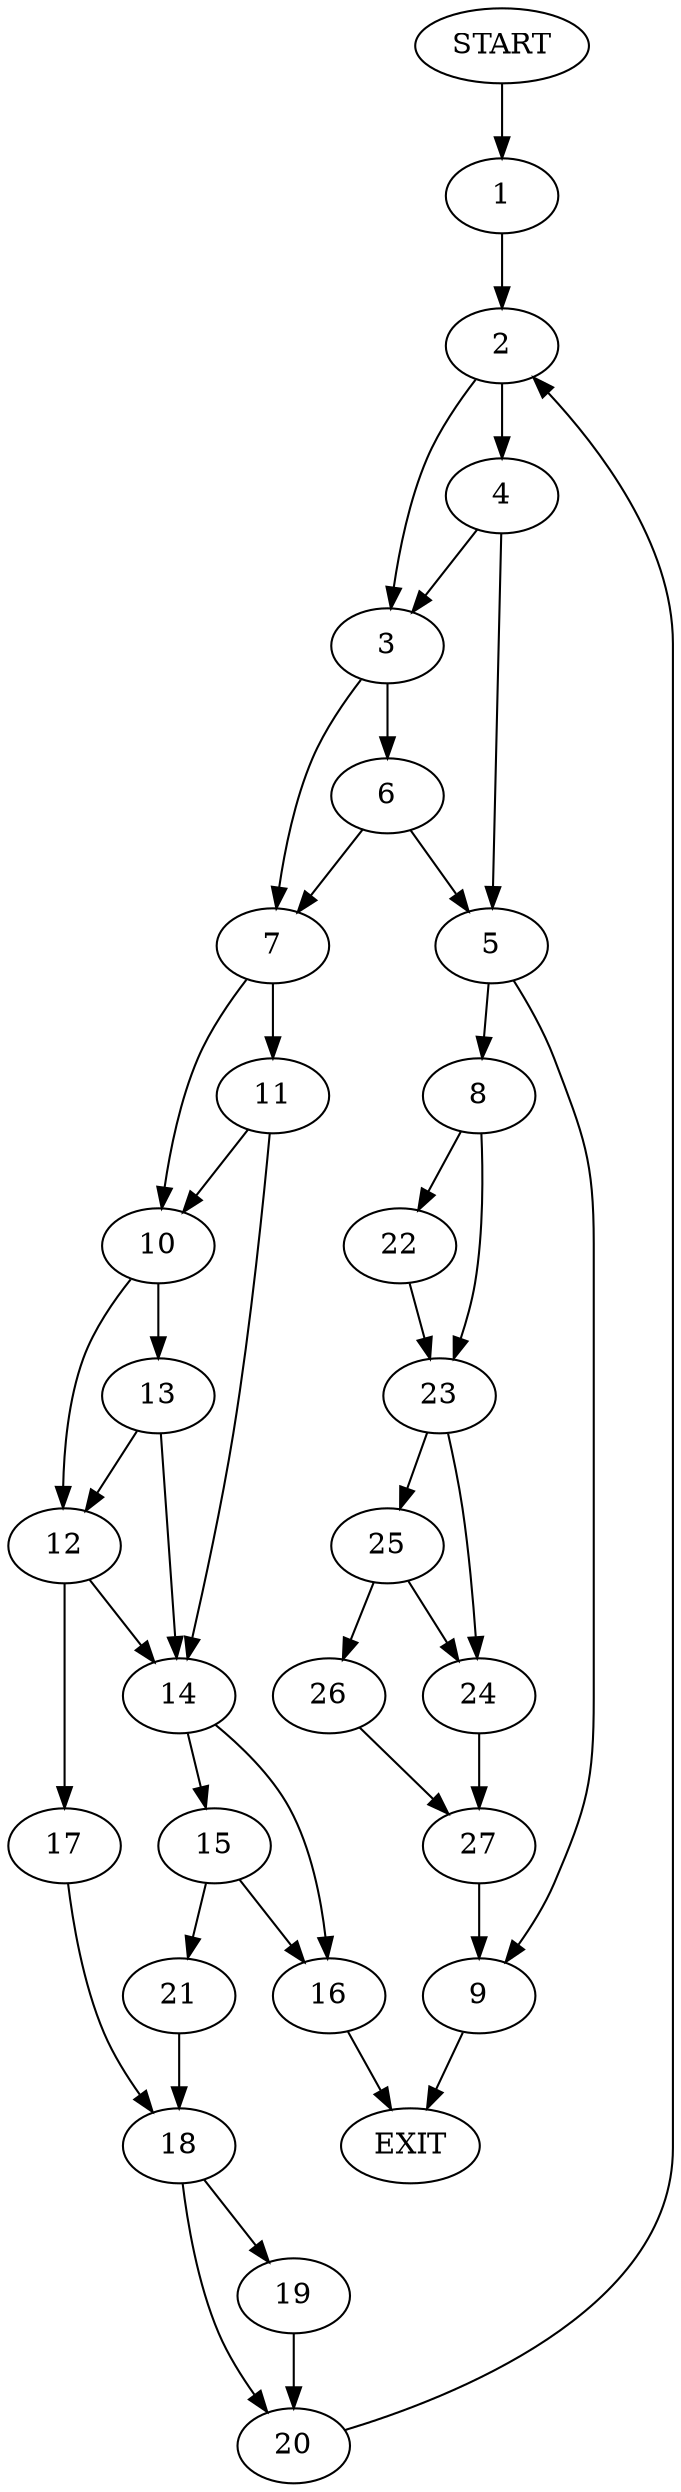 digraph {
0 [label="START"];
1;
2;
3;
4;
5;
6;
7;
8;
9;
10;
11;
12;
13;
14;
15;
16;
17;
18;
19;
20;
21;
22;
23;
24;
25;
26;
27;
28 [label="EXIT"];
0 -> 1;
1 -> 2;
2 -> 3;
2 -> 4;
4 -> 3;
4 -> 5;
3 -> 6;
3 -> 7;
5 -> 8;
5 -> 9;
6 -> 7;
6 -> 5;
7 -> 10;
7 -> 11;
10 -> 12;
10 -> 13;
11 -> 10;
11 -> 14;
14 -> 15;
14 -> 16;
12 -> 14;
12 -> 17;
13 -> 12;
13 -> 14;
17 -> 18;
18 -> 19;
18 -> 20;
15 -> 21;
15 -> 16;
16 -> 28;
21 -> 18;
19 -> 20;
20 -> 2;
8 -> 22;
8 -> 23;
9 -> 28;
22 -> 23;
23 -> 24;
23 -> 25;
25 -> 24;
25 -> 26;
24 -> 27;
26 -> 27;
27 -> 9;
}